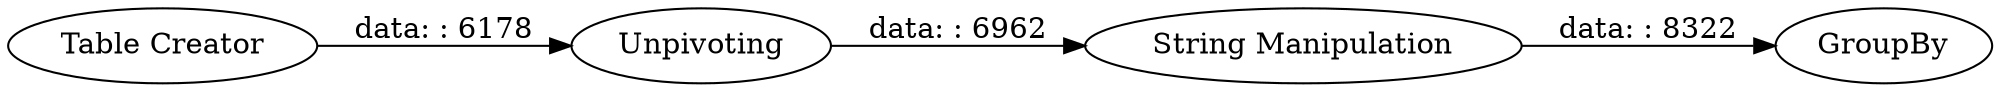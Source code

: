 digraph {
	"-1583022130956242658_1" [label="Table Creator"]
	"-1583022130956242658_2" [label=Unpivoting]
	"-1583022130956242658_3" [label="String Manipulation"]
	"-1583022130956242658_4" [label=GroupBy]
	"-1583022130956242658_1" -> "-1583022130956242658_2" [label="data: : 6178"]
	"-1583022130956242658_3" -> "-1583022130956242658_4" [label="data: : 8322"]
	"-1583022130956242658_2" -> "-1583022130956242658_3" [label="data: : 6962"]
	rankdir=LR
}
